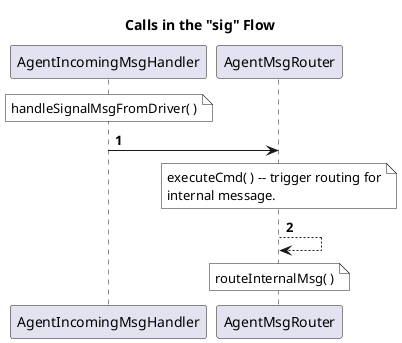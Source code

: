 @startuml

title Calls in the "sig" Flow

autonumber 1
note over AgentIncomingMsgHandler #ffffff: handleSignalMsgFromDriver( )
AgentIncomingMsgHandler -> AgentMsgRouter
note over AgentMsgRouter #ffffff: executeCmd( ) -- trigger routing for\ninternal message.
AgentMsgRouter --> AgentMsgRouter
note over AgentMsgRouter #ffffff: routeInternalMsg( )

@enduml
